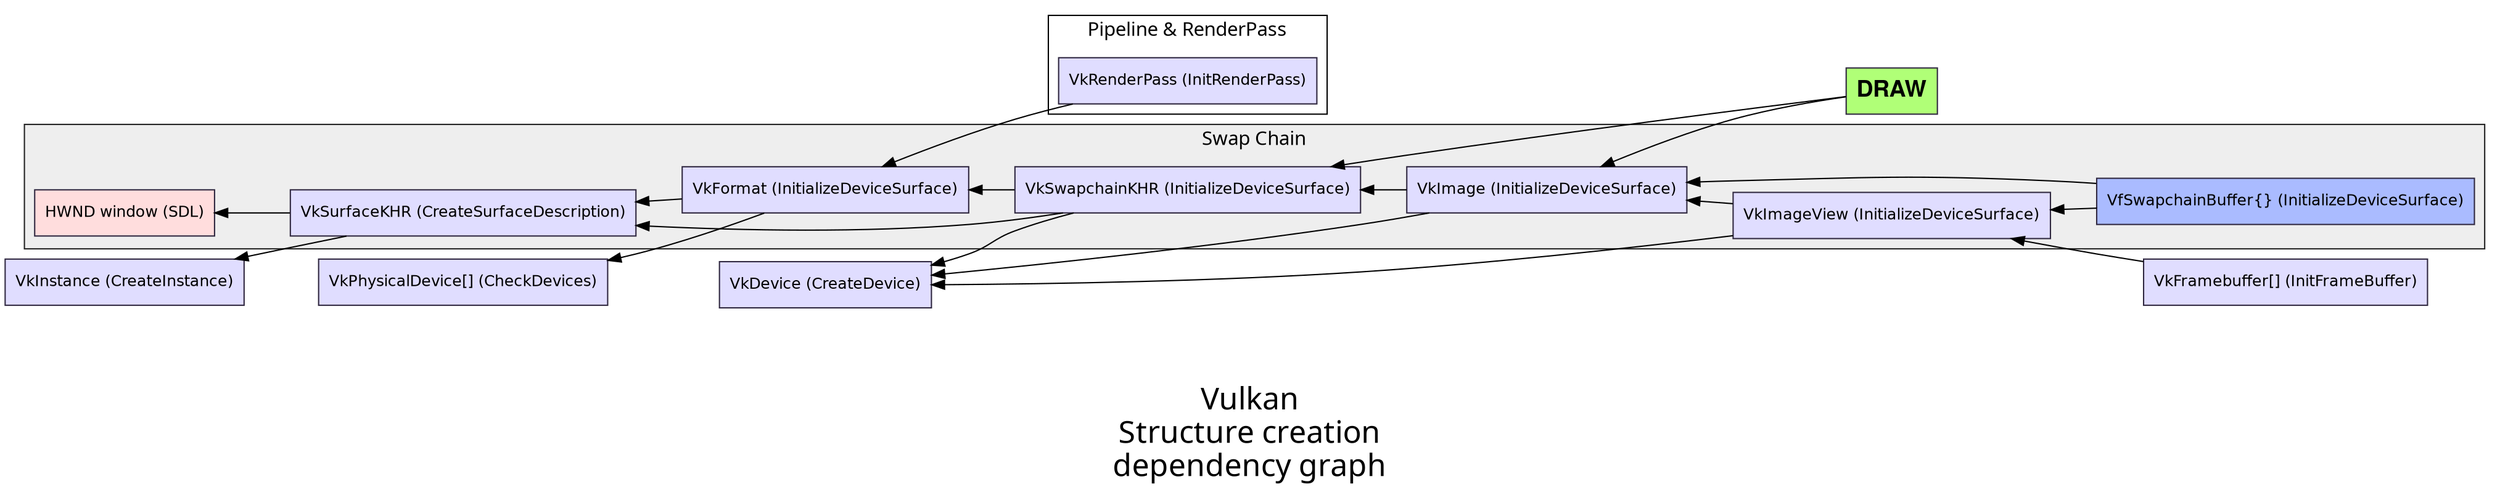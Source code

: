 digraph g {
  // STYLING
  rankdir=RL;
  graph [ fontname = "sans-serif",
          fontsize = 24,
          label = "\n\nVulkan\nStructure creation\ndependency graph",
          ];
  
  node [  shape = rectangle,
          style = filled,
          color = "#302840",
          fillcolor = "#E0DDFF",
          fontname = "helvetica",
          fontsize = 12 ];
  
  // Graph Contrete Styling
  "VfSwapchainBuffer{} (InitializeDeviceSurface)" [fillcolor = "#AABBFF"];
  
  "DRAW" [fillcolor = "#B0FF77", fontname = "helvetica bold", fontsize = 18 ];
  
  "HWND window (SDL)" [fillcolor = "#FFDDDD"];
  
  // SWAP CHAIN
  subgraph cluster_0 {
    node [style=filled];
    color="#222222";
    style=filled;
    fillcolor = "#EEEEEE";
    fontsize = 15;
    label = "Swap Chain";
  
    "VkSurfaceKHR (CreateSurfaceDescription)" -> "HWND window (SDL)";
    "VkFormat (InitializeDeviceSurface)" -> "VkSurfaceKHR (CreateSurfaceDescription)";
    "VkSwapchainKHR (InitializeDeviceSurface)" -> "VkFormat (InitializeDeviceSurface)";
    "VkSwapchainKHR (InitializeDeviceSurface)" -> "VkSurfaceKHR (CreateSurfaceDescription)";
    "VkImage (InitializeDeviceSurface)" -> "VkSwapchainKHR (InitializeDeviceSurface)";
    "VkImageView (InitializeDeviceSurface)" -> "VkImage (InitializeDeviceSurface)";
    "VfSwapchainBuffer{} (InitializeDeviceSurface)" -> "VkImage (InitializeDeviceSurface)";
    "VfSwapchainBuffer{} (InitializeDeviceSurface)" -> "VkImageView (InitializeDeviceSurface)";
  }
  
  "VkSurfaceKHR (CreateSurfaceDescription)" -> "VkInstance (CreateInstance)";
  "VkFormat (InitializeDeviceSurface)" -> "VkPhysicalDevice[] (CheckDevices)";
  "VkImage (InitializeDeviceSurface)" -> "VkDevice (CreateDevice)";
  "VkImageView (InitializeDeviceSurface)" -> "VkDevice (CreateDevice)";
  "VkSwapchainKHR (InitializeDeviceSurface)" -> "VkDevice (CreateDevice)";
  
   // Pipeline & renderpass
  subgraph cluster_4 {
    node [style=filled];
    color="#000000";
    fontsize = 15;
    label = "Pipeline & RenderPass";
    
    "VkRenderPass (InitRenderPass)";
  }
  "VkRenderPass (InitRenderPass)" -> "VkFormat (InitializeDeviceSurface)";
  
  // Framebuffers
  "VkFramebuffer[] (InitFrameBuffer)" -> "VkImageView (InitializeDeviceSurface)";
  
  // Draw Cube
  "DRAW" -> "VkSwapchainKHR (InitializeDeviceSurface)";
  "DRAW" -> "VkImage (InitializeDeviceSurface)";
}



























